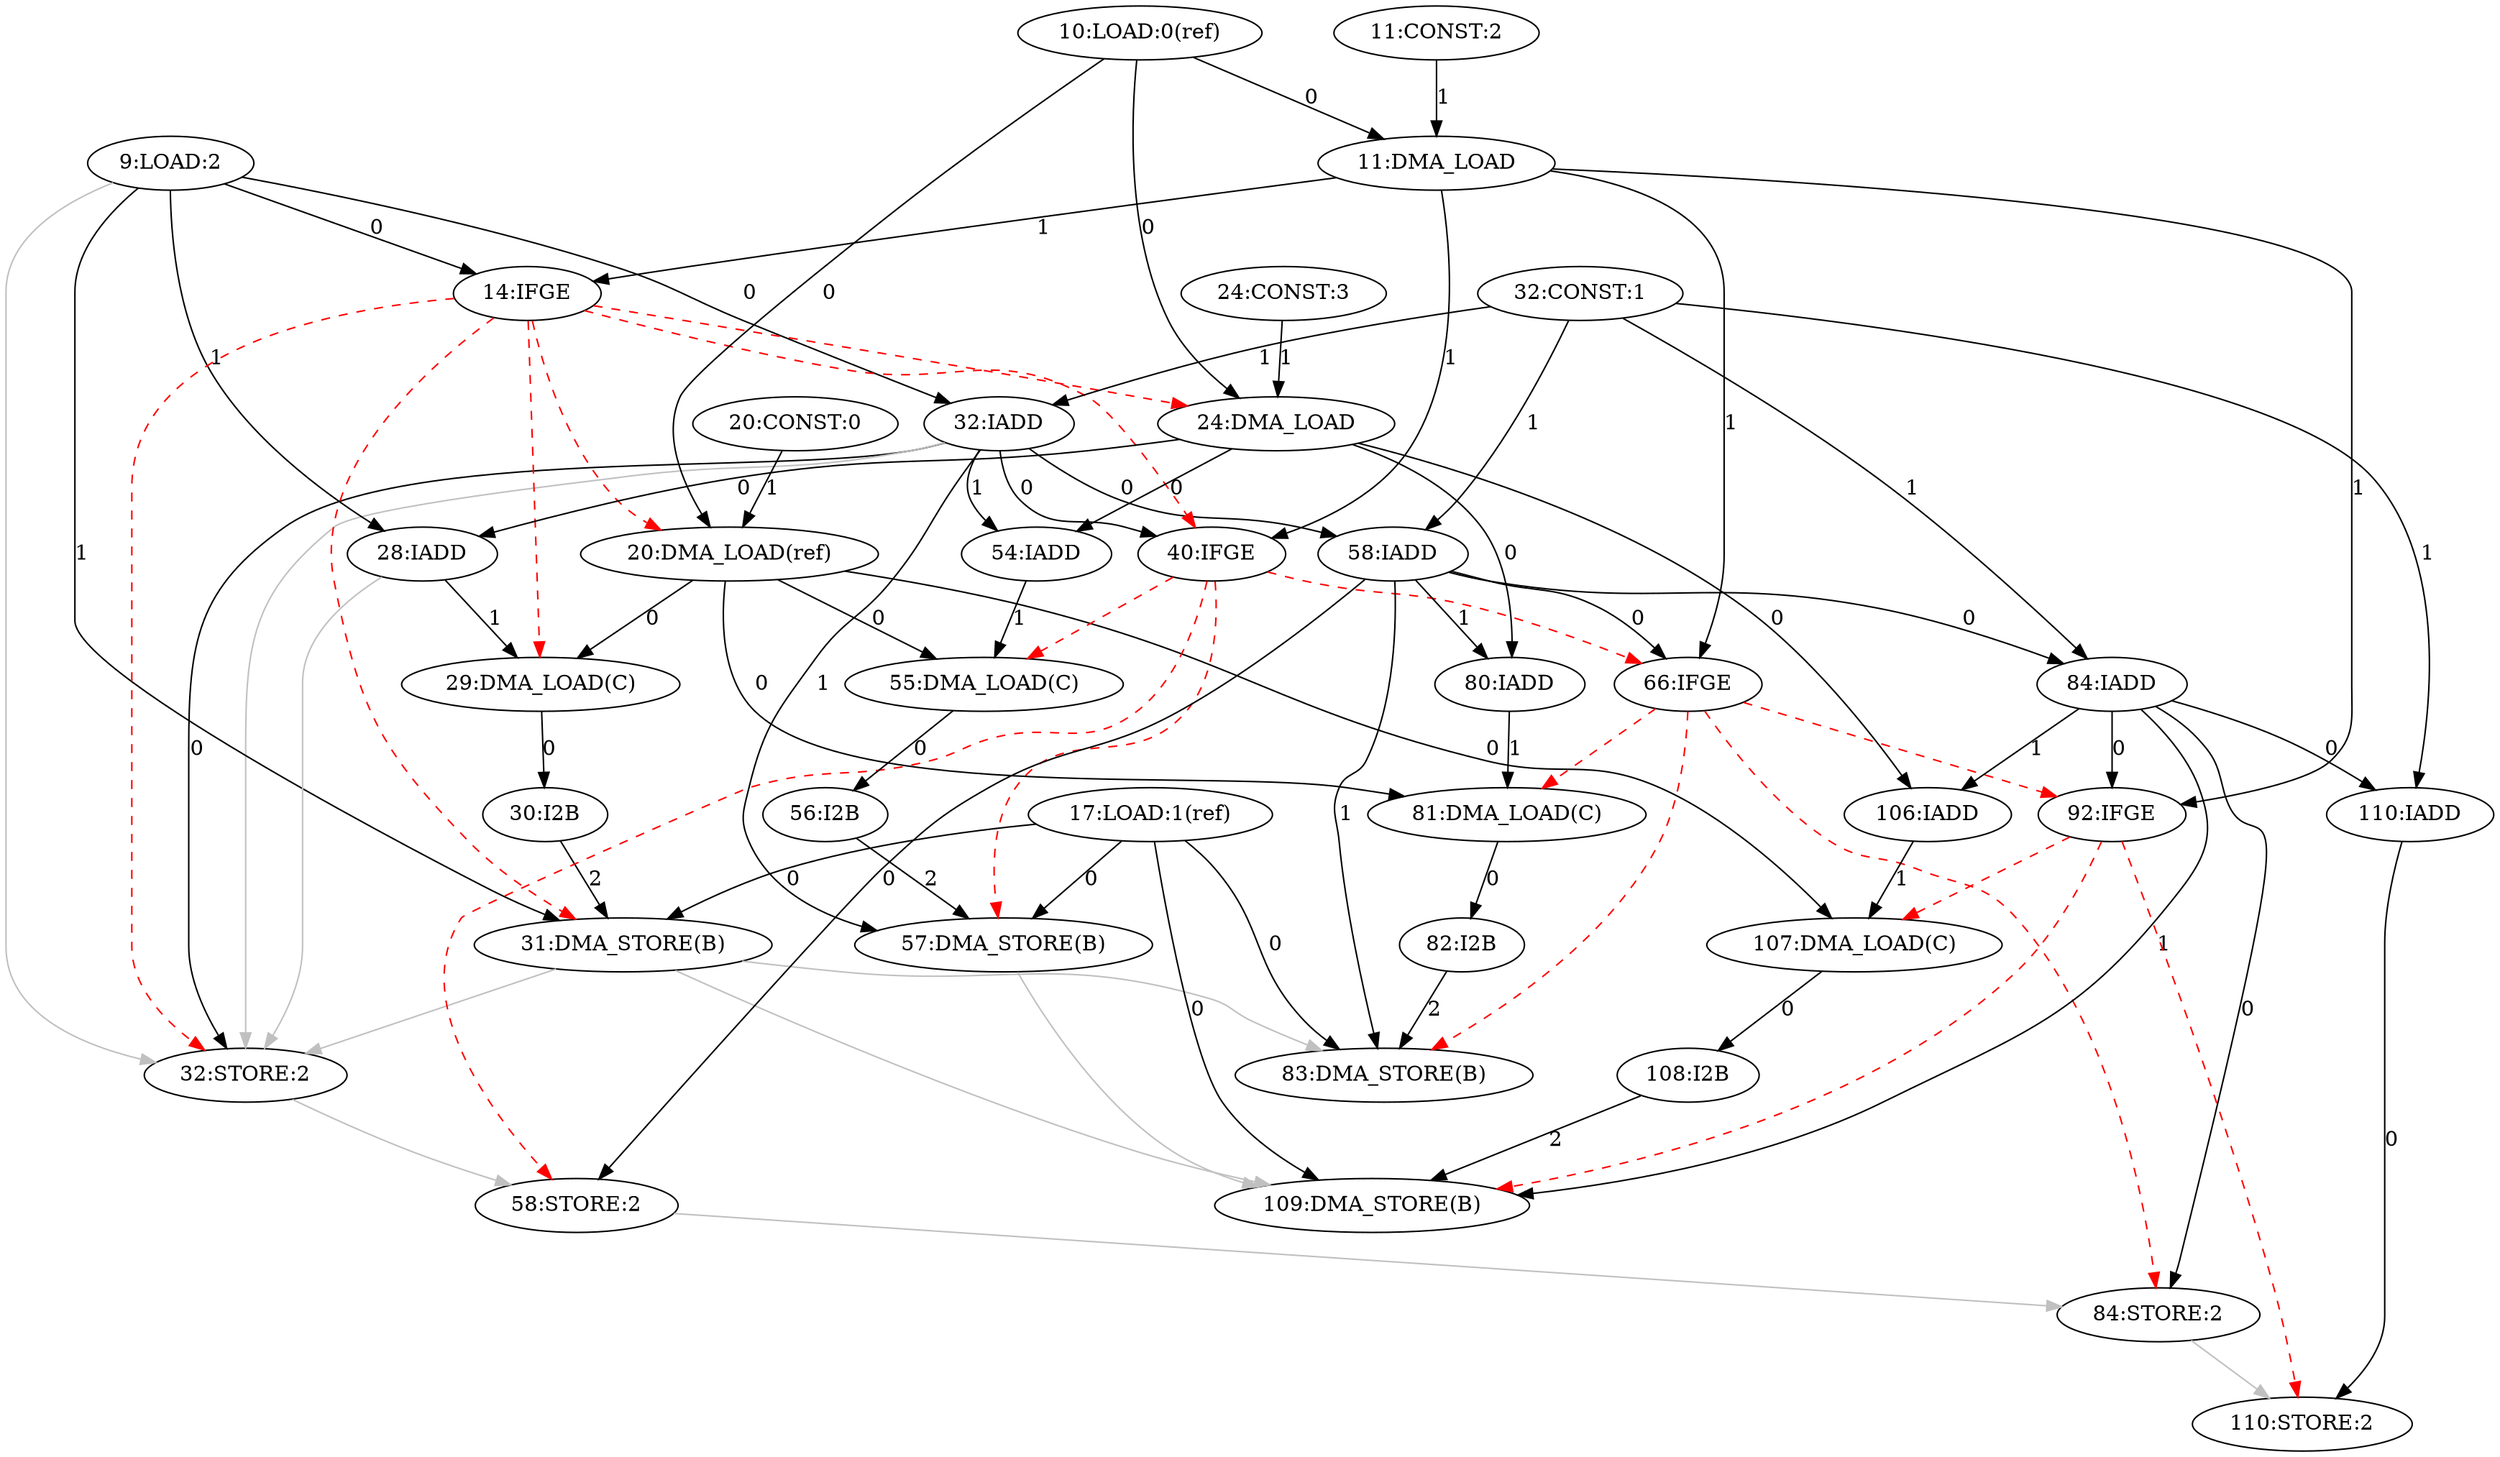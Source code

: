 digraph depgraph {
"32:IADD" -> "32:STORE:2"[label=0];
"9:LOAD:2" -> "32:STORE:2"[color=gray];
"14:IFGE" -> "32:STORE:2"[color=red,style=dashed];
"28:IADD" -> "32:STORE:2"[color=gray];
"31:DMA_STORE(B)" -> "32:STORE:2"[color=gray];
"32:IADD" -> "32:STORE:2"[color=gray];
"9:LOAD:2" -> "14:IFGE"[label=0];
"11:DMA_LOAD" -> "14:IFGE"[label=1];
"24:DMA_LOAD" -> "28:IADD"[label=0];
"9:LOAD:2" -> "28:IADD"[label=1];
"17:LOAD:1(ref)" -> "31:DMA_STORE(B)"[label=0];
"9:LOAD:2" -> "31:DMA_STORE(B)"[label=1];
"30:I2B" -> "31:DMA_STORE(B)"[label=2];
"14:IFGE" -> "31:DMA_STORE(B)"[color=red,style=dashed];
"9:LOAD:2" -> "32:IADD"[label=0];
"32:CONST:1" -> "32:IADD"[label=1];
"10:LOAD:0(ref)" -> "11:DMA_LOAD"[label=0];
"11:CONST:2" -> "11:DMA_LOAD"[label=1];
"10:LOAD:0(ref)" -> "20:DMA_LOAD(ref)"[label=0];
"20:CONST:0" -> "20:DMA_LOAD(ref)"[label=1];
"14:IFGE" -> "20:DMA_LOAD(ref)"[color=red,style=dashed];
"10:LOAD:0(ref)" -> "24:DMA_LOAD"[label=0];
"24:CONST:3" -> "24:DMA_LOAD"[label=1];
"14:IFGE" -> "24:DMA_LOAD"[color=red,style=dashed];
"32:IADD" -> "40:IFGE"[label=0];
"11:DMA_LOAD" -> "40:IFGE"[label=1];
"14:IFGE" -> "40:IFGE"[color=red,style=dashed];
"58:IADD" -> "66:IFGE"[label=0];
"11:DMA_LOAD" -> "66:IFGE"[label=1];
"40:IFGE" -> "66:IFGE"[color=red,style=dashed];
"84:IADD" -> "92:IFGE"[label=0];
"11:DMA_LOAD" -> "92:IFGE"[label=1];
"66:IFGE" -> "92:IFGE"[color=red,style=dashed];
"20:DMA_LOAD(ref)" -> "29:DMA_LOAD(C)"[label=0];
"28:IADD" -> "29:DMA_LOAD(C)"[label=1];
"14:IFGE" -> "29:DMA_LOAD(C)"[color=red,style=dashed];
"17:LOAD:1(ref)" -> "57:DMA_STORE(B)"[label=0];
"32:IADD" -> "57:DMA_STORE(B)"[label=1];
"56:I2B" -> "57:DMA_STORE(B)"[label=2];
"40:IFGE" -> "57:DMA_STORE(B)"[color=red,style=dashed];
"17:LOAD:1(ref)" -> "83:DMA_STORE(B)"[label=0];
"58:IADD" -> "83:DMA_STORE(B)"[label=1];
"82:I2B" -> "83:DMA_STORE(B)"[label=2];
"31:DMA_STORE(B)" -> "83:DMA_STORE(B)"[color=gray];
"66:IFGE" -> "83:DMA_STORE(B)"[color=red,style=dashed];
"17:LOAD:1(ref)" -> "109:DMA_STORE(B)"[label=0];
"84:IADD" -> "109:DMA_STORE(B)"[label=1];
"108:I2B" -> "109:DMA_STORE(B)"[label=2];
"31:DMA_STORE(B)" -> "109:DMA_STORE(B)"[color=gray];
"57:DMA_STORE(B)" -> "109:DMA_STORE(B)"[color=gray];
"92:IFGE" -> "109:DMA_STORE(B)"[color=red,style=dashed];
"20:DMA_LOAD(ref)" -> "55:DMA_LOAD(C)"[label=0];
"54:IADD" -> "55:DMA_LOAD(C)"[label=1];
"40:IFGE" -> "55:DMA_LOAD(C)"[color=red,style=dashed];
"20:DMA_LOAD(ref)" -> "81:DMA_LOAD(C)"[label=0];
"80:IADD" -> "81:DMA_LOAD(C)"[label=1];
"66:IFGE" -> "81:DMA_LOAD(C)"[color=red,style=dashed];
"20:DMA_LOAD(ref)" -> "107:DMA_LOAD(C)"[label=0];
"106:IADD" -> "107:DMA_LOAD(C)"[label=1];
"92:IFGE" -> "107:DMA_LOAD(C)"[color=red,style=dashed];
"24:DMA_LOAD" -> "54:IADD"[label=0];
"32:IADD" -> "54:IADD"[label=1];
"24:DMA_LOAD" -> "80:IADD"[label=0];
"58:IADD" -> "80:IADD"[label=1];
"24:DMA_LOAD" -> "106:IADD"[label=0];
"84:IADD" -> "106:IADD"[label=1];
"29:DMA_LOAD(C)" -> "30:I2B"[label=0];
"32:IADD" -> "58:IADD"[label=0];
"32:CONST:1" -> "58:IADD"[label=1];
"58:IADD" -> "84:IADD"[label=0];
"32:CONST:1" -> "84:IADD"[label=1];
"84:IADD" -> "110:IADD"[label=0];
"32:CONST:1" -> "110:IADD"[label=1];
"58:IADD" -> "58:STORE:2"[label=0];
"32:STORE:2" -> "58:STORE:2"[color=gray];
"40:IFGE" -> "58:STORE:2"[color=red,style=dashed];
"55:DMA_LOAD(C)" -> "56:I2B"[label=0];
"84:IADD" -> "84:STORE:2"[label=0];
"58:STORE:2" -> "84:STORE:2"[color=gray];
"66:IFGE" -> "84:STORE:2"[color=red,style=dashed];
"81:DMA_LOAD(C)" -> "82:I2B"[label=0];
"110:IADD" -> "110:STORE:2"[label=0];
"84:STORE:2" -> "110:STORE:2"[color=gray];
"92:IFGE" -> "110:STORE:2"[color=red,style=dashed];
"107:DMA_LOAD(C)" -> "108:I2B"[label=0];
}